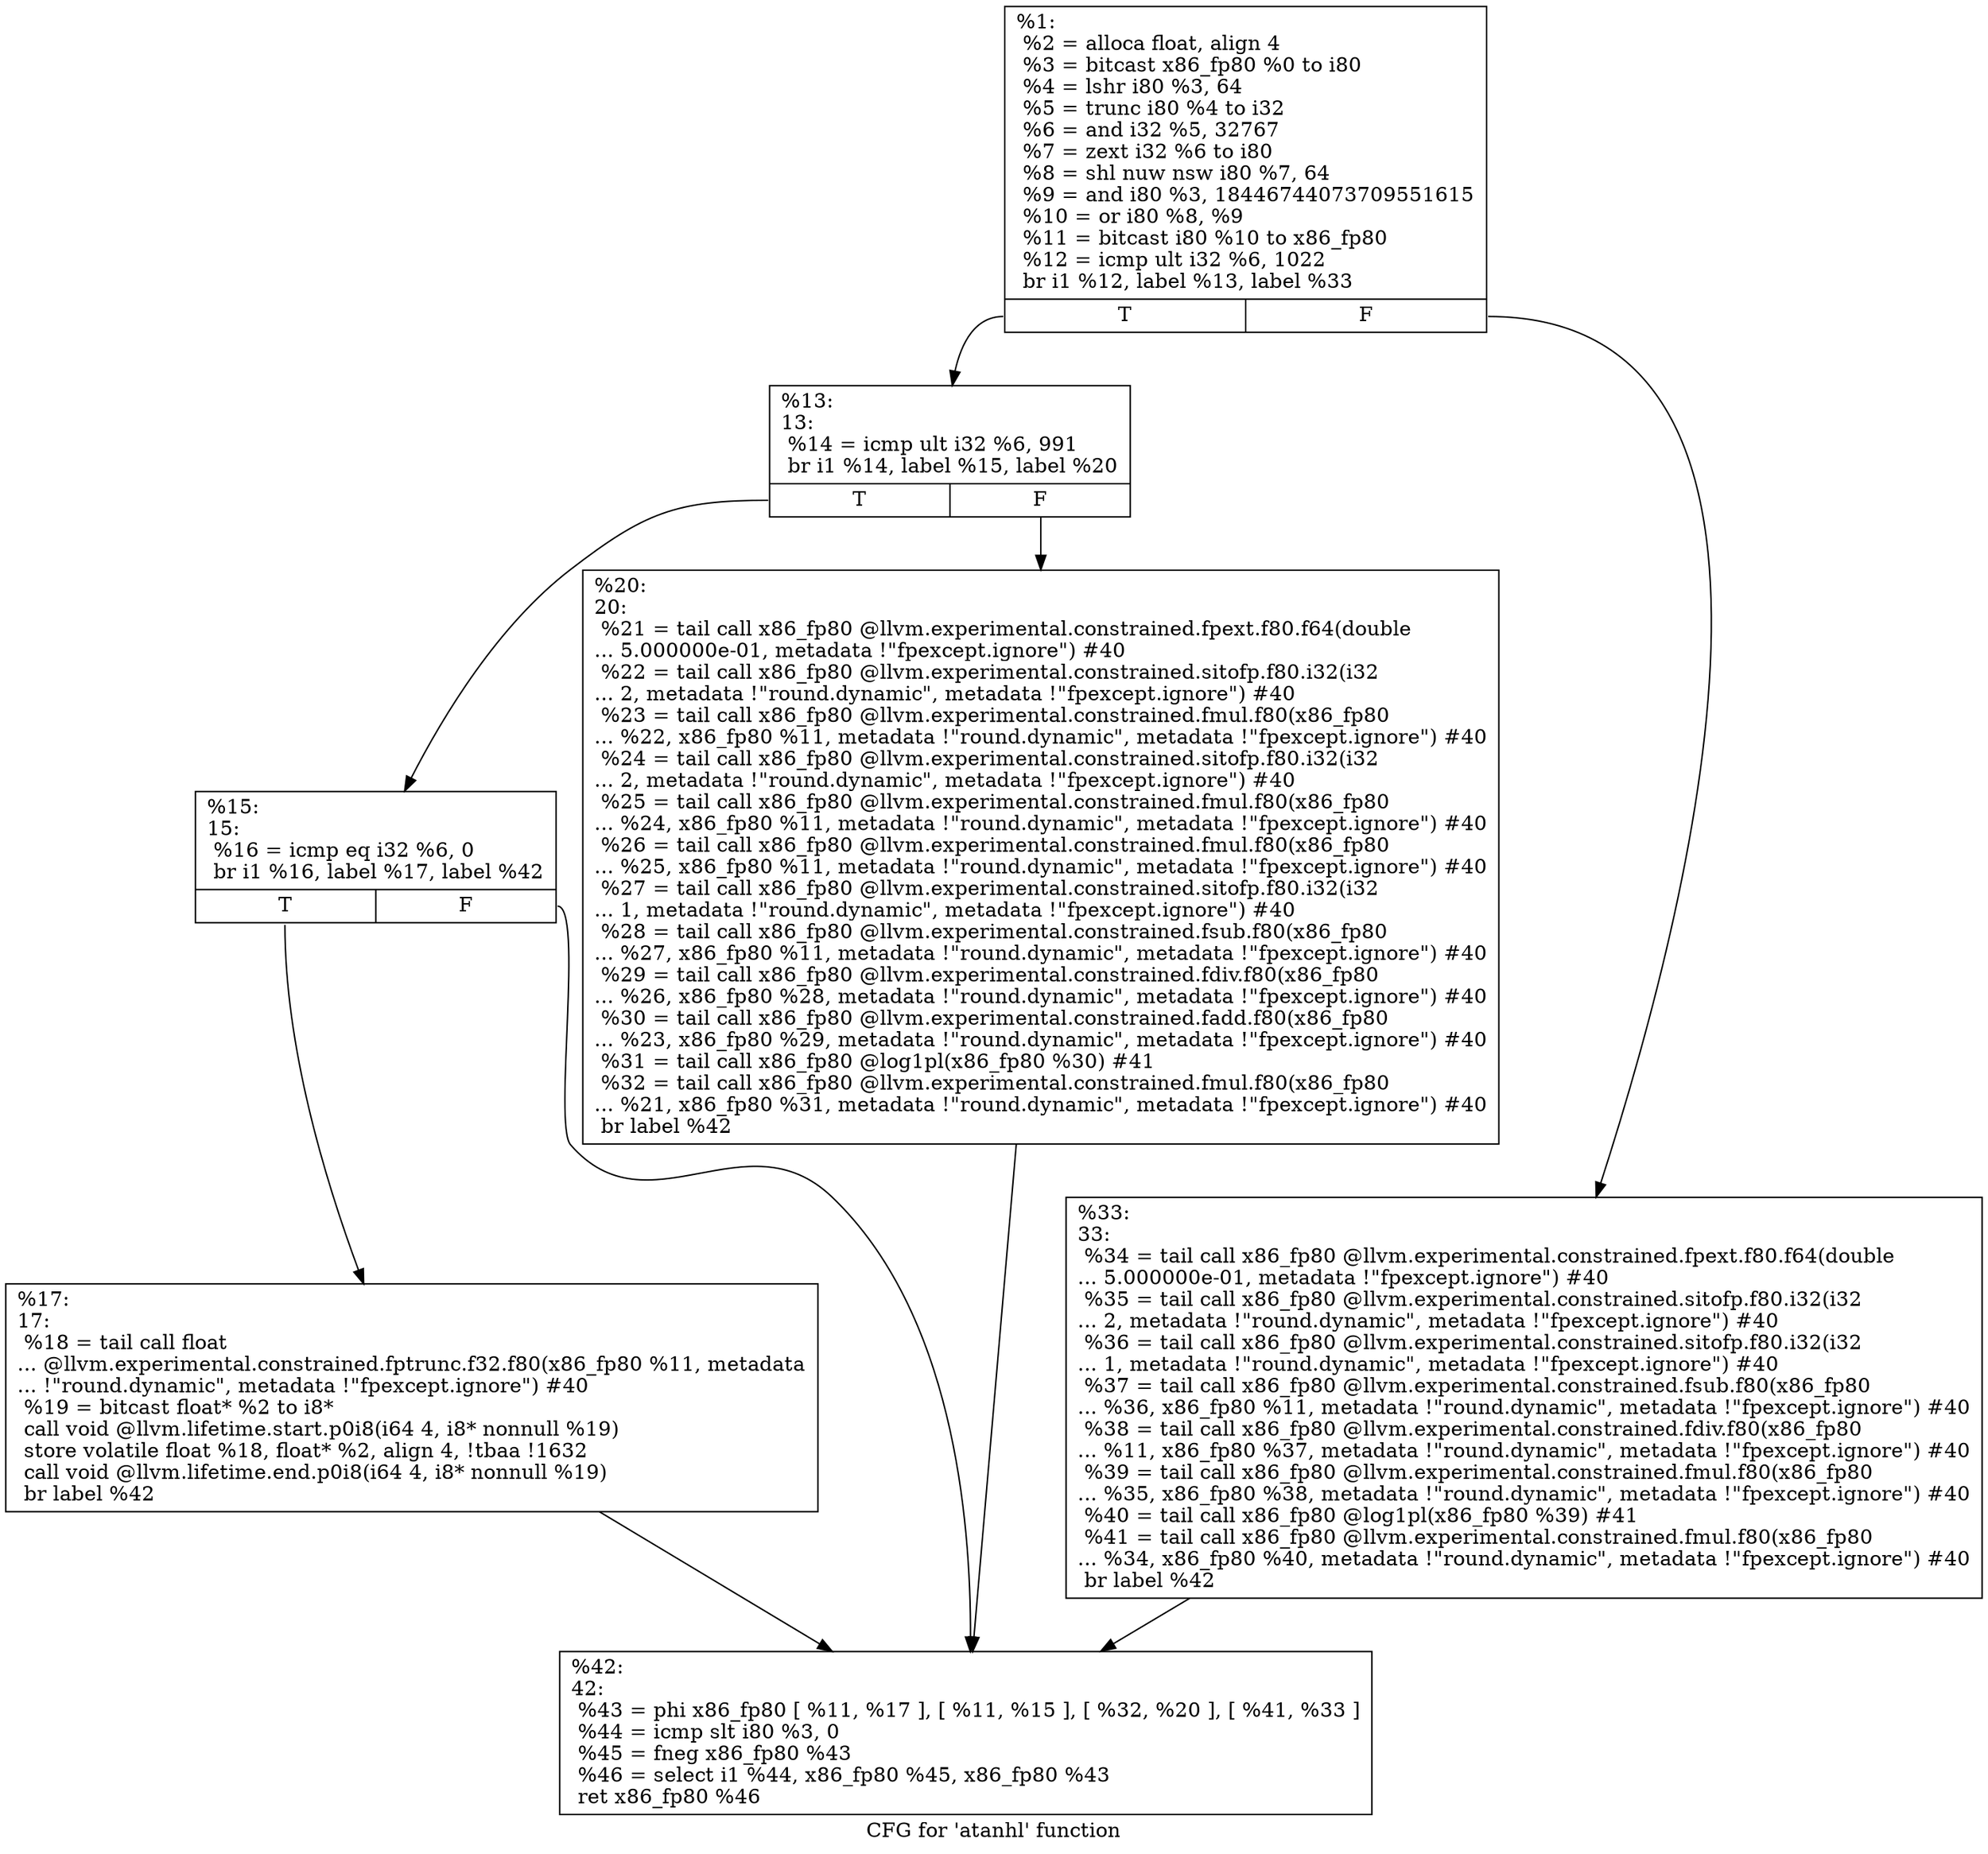 digraph "CFG for 'atanhl' function" {
	label="CFG for 'atanhl' function";

	Node0x1d03400 [shape=record,label="{%1:\l  %2 = alloca float, align 4\l  %3 = bitcast x86_fp80 %0 to i80\l  %4 = lshr i80 %3, 64\l  %5 = trunc i80 %4 to i32\l  %6 = and i32 %5, 32767\l  %7 = zext i32 %6 to i80\l  %8 = shl nuw nsw i80 %7, 64\l  %9 = and i80 %3, 18446744073709551615\l  %10 = or i80 %8, %9\l  %11 = bitcast i80 %10 to x86_fp80\l  %12 = icmp ult i32 %6, 1022\l  br i1 %12, label %13, label %33\l|{<s0>T|<s1>F}}"];
	Node0x1d03400:s0 -> Node0x1d03490;
	Node0x1d03400:s1 -> Node0x1d035d0;
	Node0x1d03490 [shape=record,label="{%13:\l13:                                               \l  %14 = icmp ult i32 %6, 991\l  br i1 %14, label %15, label %20\l|{<s0>T|<s1>F}}"];
	Node0x1d03490:s0 -> Node0x1d034e0;
	Node0x1d03490:s1 -> Node0x1d03580;
	Node0x1d034e0 [shape=record,label="{%15:\l15:                                               \l  %16 = icmp eq i32 %6, 0\l  br i1 %16, label %17, label %42\l|{<s0>T|<s1>F}}"];
	Node0x1d034e0:s0 -> Node0x1d03530;
	Node0x1d034e0:s1 -> Node0x1d03620;
	Node0x1d03530 [shape=record,label="{%17:\l17:                                               \l  %18 = tail call float\l... @llvm.experimental.constrained.fptrunc.f32.f80(x86_fp80 %11, metadata\l... !\"round.dynamic\", metadata !\"fpexcept.ignore\") #40\l  %19 = bitcast float* %2 to i8*\l  call void @llvm.lifetime.start.p0i8(i64 4, i8* nonnull %19)\l  store volatile float %18, float* %2, align 4, !tbaa !1632\l  call void @llvm.lifetime.end.p0i8(i64 4, i8* nonnull %19)\l  br label %42\l}"];
	Node0x1d03530 -> Node0x1d03620;
	Node0x1d03580 [shape=record,label="{%20:\l20:                                               \l  %21 = tail call x86_fp80 @llvm.experimental.constrained.fpext.f80.f64(double\l... 5.000000e-01, metadata !\"fpexcept.ignore\") #40\l  %22 = tail call x86_fp80 @llvm.experimental.constrained.sitofp.f80.i32(i32\l... 2, metadata !\"round.dynamic\", metadata !\"fpexcept.ignore\") #40\l  %23 = tail call x86_fp80 @llvm.experimental.constrained.fmul.f80(x86_fp80\l... %22, x86_fp80 %11, metadata !\"round.dynamic\", metadata !\"fpexcept.ignore\") #40\l  %24 = tail call x86_fp80 @llvm.experimental.constrained.sitofp.f80.i32(i32\l... 2, metadata !\"round.dynamic\", metadata !\"fpexcept.ignore\") #40\l  %25 = tail call x86_fp80 @llvm.experimental.constrained.fmul.f80(x86_fp80\l... %24, x86_fp80 %11, metadata !\"round.dynamic\", metadata !\"fpexcept.ignore\") #40\l  %26 = tail call x86_fp80 @llvm.experimental.constrained.fmul.f80(x86_fp80\l... %25, x86_fp80 %11, metadata !\"round.dynamic\", metadata !\"fpexcept.ignore\") #40\l  %27 = tail call x86_fp80 @llvm.experimental.constrained.sitofp.f80.i32(i32\l... 1, metadata !\"round.dynamic\", metadata !\"fpexcept.ignore\") #40\l  %28 = tail call x86_fp80 @llvm.experimental.constrained.fsub.f80(x86_fp80\l... %27, x86_fp80 %11, metadata !\"round.dynamic\", metadata !\"fpexcept.ignore\") #40\l  %29 = tail call x86_fp80 @llvm.experimental.constrained.fdiv.f80(x86_fp80\l... %26, x86_fp80 %28, metadata !\"round.dynamic\", metadata !\"fpexcept.ignore\") #40\l  %30 = tail call x86_fp80 @llvm.experimental.constrained.fadd.f80(x86_fp80\l... %23, x86_fp80 %29, metadata !\"round.dynamic\", metadata !\"fpexcept.ignore\") #40\l  %31 = tail call x86_fp80 @log1pl(x86_fp80 %30) #41\l  %32 = tail call x86_fp80 @llvm.experimental.constrained.fmul.f80(x86_fp80\l... %21, x86_fp80 %31, metadata !\"round.dynamic\", metadata !\"fpexcept.ignore\") #40\l  br label %42\l}"];
	Node0x1d03580 -> Node0x1d03620;
	Node0x1d035d0 [shape=record,label="{%33:\l33:                                               \l  %34 = tail call x86_fp80 @llvm.experimental.constrained.fpext.f80.f64(double\l... 5.000000e-01, metadata !\"fpexcept.ignore\") #40\l  %35 = tail call x86_fp80 @llvm.experimental.constrained.sitofp.f80.i32(i32\l... 2, metadata !\"round.dynamic\", metadata !\"fpexcept.ignore\") #40\l  %36 = tail call x86_fp80 @llvm.experimental.constrained.sitofp.f80.i32(i32\l... 1, metadata !\"round.dynamic\", metadata !\"fpexcept.ignore\") #40\l  %37 = tail call x86_fp80 @llvm.experimental.constrained.fsub.f80(x86_fp80\l... %36, x86_fp80 %11, metadata !\"round.dynamic\", metadata !\"fpexcept.ignore\") #40\l  %38 = tail call x86_fp80 @llvm.experimental.constrained.fdiv.f80(x86_fp80\l... %11, x86_fp80 %37, metadata !\"round.dynamic\", metadata !\"fpexcept.ignore\") #40\l  %39 = tail call x86_fp80 @llvm.experimental.constrained.fmul.f80(x86_fp80\l... %35, x86_fp80 %38, metadata !\"round.dynamic\", metadata !\"fpexcept.ignore\") #40\l  %40 = tail call x86_fp80 @log1pl(x86_fp80 %39) #41\l  %41 = tail call x86_fp80 @llvm.experimental.constrained.fmul.f80(x86_fp80\l... %34, x86_fp80 %40, metadata !\"round.dynamic\", metadata !\"fpexcept.ignore\") #40\l  br label %42\l}"];
	Node0x1d035d0 -> Node0x1d03620;
	Node0x1d03620 [shape=record,label="{%42:\l42:                                               \l  %43 = phi x86_fp80 [ %11, %17 ], [ %11, %15 ], [ %32, %20 ], [ %41, %33 ]\l  %44 = icmp slt i80 %3, 0\l  %45 = fneg x86_fp80 %43\l  %46 = select i1 %44, x86_fp80 %45, x86_fp80 %43\l  ret x86_fp80 %46\l}"];
}
